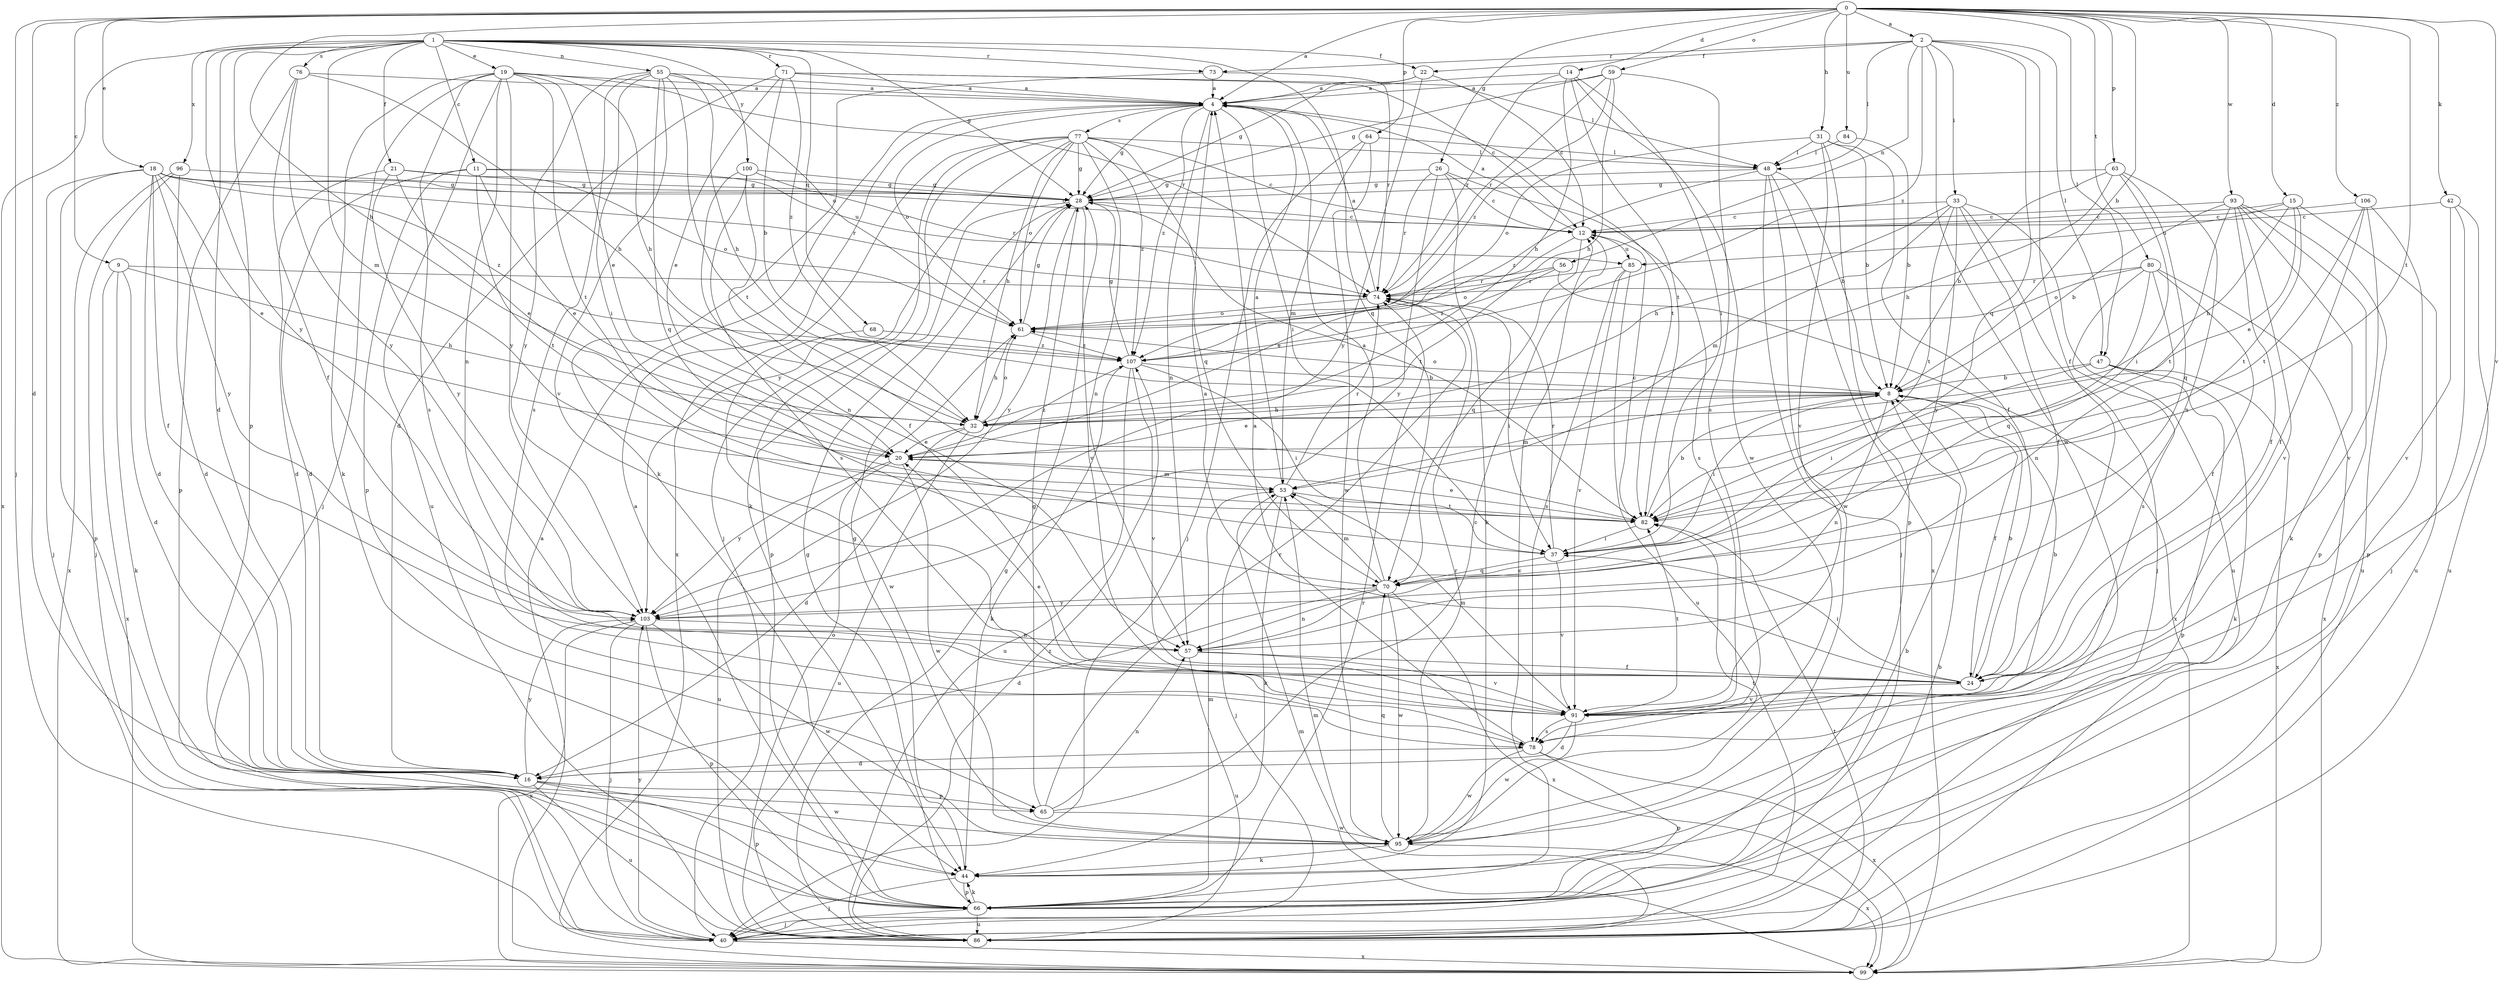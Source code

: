 strict digraph  {
0;
1;
2;
4;
8;
9;
11;
12;
14;
15;
16;
18;
19;
20;
21;
22;
24;
26;
28;
31;
32;
33;
37;
40;
42;
44;
47;
48;
53;
55;
56;
57;
59;
61;
63;
64;
65;
66;
68;
70;
71;
73;
74;
76;
77;
78;
80;
82;
84;
85;
86;
91;
93;
95;
96;
99;
100;
103;
106;
107;
0 -> 2  [label=a];
0 -> 4  [label=a];
0 -> 8  [label=b];
0 -> 9  [label=c];
0 -> 14  [label=d];
0 -> 15  [label=d];
0 -> 16  [label=d];
0 -> 18  [label=e];
0 -> 26  [label=g];
0 -> 31  [label=h];
0 -> 32  [label=h];
0 -> 40  [label=j];
0 -> 42  [label=k];
0 -> 47  [label=l];
0 -> 59  [label=o];
0 -> 63  [label=p];
0 -> 64  [label=p];
0 -> 80  [label=t];
0 -> 82  [label=t];
0 -> 84  [label=u];
0 -> 91  [label=v];
0 -> 93  [label=w];
0 -> 106  [label=z];
1 -> 11  [label=c];
1 -> 16  [label=d];
1 -> 19  [label=e];
1 -> 21  [label=f];
1 -> 22  [label=f];
1 -> 28  [label=g];
1 -> 53  [label=m];
1 -> 55  [label=n];
1 -> 65  [label=p];
1 -> 68  [label=q];
1 -> 70  [label=q];
1 -> 71  [label=r];
1 -> 73  [label=r];
1 -> 76  [label=s];
1 -> 96  [label=x];
1 -> 99  [label=x];
1 -> 100  [label=y];
1 -> 103  [label=y];
2 -> 22  [label=f];
2 -> 24  [label=f];
2 -> 33  [label=i];
2 -> 47  [label=l];
2 -> 48  [label=l];
2 -> 56  [label=n];
2 -> 70  [label=q];
2 -> 73  [label=r];
2 -> 95  [label=w];
2 -> 107  [label=z];
4 -> 28  [label=g];
4 -> 37  [label=i];
4 -> 57  [label=n];
4 -> 61  [label=o];
4 -> 77  [label=s];
4 -> 82  [label=t];
4 -> 107  [label=z];
8 -> 20  [label=e];
8 -> 24  [label=f];
8 -> 32  [label=h];
8 -> 37  [label=i];
8 -> 53  [label=m];
8 -> 57  [label=n];
8 -> 61  [label=o];
9 -> 16  [label=d];
9 -> 32  [label=h];
9 -> 44  [label=k];
9 -> 74  [label=r];
9 -> 99  [label=x];
11 -> 16  [label=d];
11 -> 20  [label=e];
11 -> 28  [label=g];
11 -> 65  [label=p];
11 -> 82  [label=t];
11 -> 85  [label=u];
12 -> 4  [label=a];
12 -> 20  [label=e];
12 -> 70  [label=q];
12 -> 85  [label=u];
14 -> 4  [label=a];
14 -> 32  [label=h];
14 -> 37  [label=i];
14 -> 74  [label=r];
14 -> 82  [label=t];
14 -> 95  [label=w];
15 -> 12  [label=c];
15 -> 20  [label=e];
15 -> 32  [label=h];
15 -> 82  [label=t];
15 -> 85  [label=u];
15 -> 86  [label=u];
16 -> 65  [label=p];
16 -> 66  [label=p];
16 -> 86  [label=u];
16 -> 95  [label=w];
16 -> 103  [label=y];
18 -> 12  [label=c];
18 -> 16  [label=d];
18 -> 20  [label=e];
18 -> 24  [label=f];
18 -> 28  [label=g];
18 -> 40  [label=j];
18 -> 66  [label=p];
18 -> 74  [label=r];
18 -> 103  [label=y];
18 -> 107  [label=z];
19 -> 4  [label=a];
19 -> 20  [label=e];
19 -> 32  [label=h];
19 -> 40  [label=j];
19 -> 44  [label=k];
19 -> 57  [label=n];
19 -> 74  [label=r];
19 -> 78  [label=s];
19 -> 82  [label=t];
19 -> 86  [label=u];
19 -> 103  [label=y];
20 -> 53  [label=m];
20 -> 86  [label=u];
20 -> 95  [label=w];
20 -> 103  [label=y];
20 -> 107  [label=z];
21 -> 16  [label=d];
21 -> 20  [label=e];
21 -> 28  [label=g];
21 -> 61  [label=o];
21 -> 103  [label=y];
22 -> 4  [label=a];
22 -> 12  [label=c];
22 -> 28  [label=g];
22 -> 103  [label=y];
24 -> 4  [label=a];
24 -> 8  [label=b];
24 -> 37  [label=i];
24 -> 91  [label=v];
26 -> 12  [label=c];
26 -> 28  [label=g];
26 -> 44  [label=k];
26 -> 74  [label=r];
26 -> 78  [label=s];
26 -> 103  [label=y];
28 -> 12  [label=c];
28 -> 66  [label=p];
28 -> 82  [label=t];
28 -> 91  [label=v];
28 -> 103  [label=y];
31 -> 8  [label=b];
31 -> 24  [label=f];
31 -> 48  [label=l];
31 -> 61  [label=o];
31 -> 66  [label=p];
31 -> 91  [label=v];
32 -> 16  [label=d];
32 -> 20  [label=e];
32 -> 61  [label=o];
32 -> 86  [label=u];
33 -> 12  [label=c];
33 -> 24  [label=f];
33 -> 32  [label=h];
33 -> 40  [label=j];
33 -> 53  [label=m];
33 -> 82  [label=t];
33 -> 86  [label=u];
33 -> 103  [label=y];
37 -> 70  [label=q];
37 -> 74  [label=r];
37 -> 91  [label=v];
40 -> 8  [label=b];
40 -> 99  [label=x];
40 -> 103  [label=y];
42 -> 12  [label=c];
42 -> 40  [label=j];
42 -> 86  [label=u];
42 -> 91  [label=v];
44 -> 28  [label=g];
44 -> 40  [label=j];
44 -> 66  [label=p];
47 -> 8  [label=b];
47 -> 37  [label=i];
47 -> 44  [label=k];
47 -> 66  [label=p];
47 -> 99  [label=x];
48 -> 8  [label=b];
48 -> 28  [label=g];
48 -> 40  [label=j];
48 -> 95  [label=w];
48 -> 99  [label=x];
48 -> 107  [label=z];
53 -> 4  [label=a];
53 -> 40  [label=j];
53 -> 44  [label=k];
53 -> 74  [label=r];
53 -> 82  [label=t];
55 -> 4  [label=a];
55 -> 32  [label=h];
55 -> 37  [label=i];
55 -> 61  [label=o];
55 -> 70  [label=q];
55 -> 78  [label=s];
55 -> 82  [label=t];
55 -> 91  [label=v];
55 -> 103  [label=y];
56 -> 61  [label=o];
56 -> 74  [label=r];
56 -> 99  [label=x];
56 -> 107  [label=z];
57 -> 24  [label=f];
57 -> 86  [label=u];
57 -> 91  [label=v];
59 -> 4  [label=a];
59 -> 28  [label=g];
59 -> 32  [label=h];
59 -> 74  [label=r];
59 -> 78  [label=s];
59 -> 107  [label=z];
61 -> 28  [label=g];
61 -> 32  [label=h];
61 -> 107  [label=z];
63 -> 8  [label=b];
63 -> 28  [label=g];
63 -> 32  [label=h];
63 -> 37  [label=i];
63 -> 57  [label=n];
63 -> 70  [label=q];
64 -> 40  [label=j];
64 -> 48  [label=l];
64 -> 53  [label=m];
64 -> 95  [label=w];
65 -> 12  [label=c];
65 -> 28  [label=g];
65 -> 57  [label=n];
65 -> 74  [label=r];
65 -> 95  [label=w];
66 -> 4  [label=a];
66 -> 8  [label=b];
66 -> 12  [label=c];
66 -> 28  [label=g];
66 -> 40  [label=j];
66 -> 44  [label=k];
66 -> 53  [label=m];
66 -> 74  [label=r];
66 -> 86  [label=u];
68 -> 95  [label=w];
68 -> 107  [label=z];
70 -> 4  [label=a];
70 -> 16  [label=d];
70 -> 53  [label=m];
70 -> 57  [label=n];
70 -> 95  [label=w];
70 -> 99  [label=x];
70 -> 103  [label=y];
71 -> 4  [label=a];
71 -> 8  [label=b];
71 -> 12  [label=c];
71 -> 16  [label=d];
71 -> 20  [label=e];
71 -> 48  [label=l];
71 -> 107  [label=z];
73 -> 4  [label=a];
73 -> 44  [label=k];
73 -> 74  [label=r];
74 -> 4  [label=a];
74 -> 37  [label=i];
74 -> 61  [label=o];
76 -> 4  [label=a];
76 -> 24  [label=f];
76 -> 32  [label=h];
76 -> 66  [label=p];
76 -> 103  [label=y];
77 -> 12  [label=c];
77 -> 28  [label=g];
77 -> 32  [label=h];
77 -> 40  [label=j];
77 -> 44  [label=k];
77 -> 48  [label=l];
77 -> 57  [label=n];
77 -> 61  [label=o];
77 -> 70  [label=q];
77 -> 99  [label=x];
77 -> 103  [label=y];
77 -> 107  [label=z];
78 -> 4  [label=a];
78 -> 16  [label=d];
78 -> 66  [label=p];
78 -> 95  [label=w];
78 -> 99  [label=x];
80 -> 24  [label=f];
80 -> 57  [label=n];
80 -> 61  [label=o];
80 -> 70  [label=q];
80 -> 74  [label=r];
80 -> 78  [label=s];
80 -> 99  [label=x];
82 -> 8  [label=b];
82 -> 12  [label=c];
82 -> 20  [label=e];
82 -> 37  [label=i];
84 -> 8  [label=b];
84 -> 48  [label=l];
85 -> 74  [label=r];
85 -> 78  [label=s];
85 -> 86  [label=u];
85 -> 91  [label=v];
86 -> 28  [label=g];
86 -> 53  [label=m];
86 -> 61  [label=o];
86 -> 82  [label=t];
86 -> 107  [label=z];
91 -> 8  [label=b];
91 -> 16  [label=d];
91 -> 20  [label=e];
91 -> 53  [label=m];
91 -> 78  [label=s];
91 -> 82  [label=t];
91 -> 95  [label=w];
93 -> 8  [label=b];
93 -> 12  [label=c];
93 -> 24  [label=f];
93 -> 44  [label=k];
93 -> 66  [label=p];
93 -> 82  [label=t];
93 -> 86  [label=u];
93 -> 91  [label=v];
95 -> 44  [label=k];
95 -> 70  [label=q];
95 -> 74  [label=r];
95 -> 82  [label=t];
95 -> 99  [label=x];
96 -> 16  [label=d];
96 -> 28  [label=g];
96 -> 40  [label=j];
96 -> 99  [label=x];
99 -> 4  [label=a];
99 -> 53  [label=m];
100 -> 24  [label=f];
100 -> 28  [label=g];
100 -> 57  [label=n];
100 -> 74  [label=r];
100 -> 78  [label=s];
103 -> 40  [label=j];
103 -> 57  [label=n];
103 -> 66  [label=p];
103 -> 95  [label=w];
103 -> 99  [label=x];
106 -> 12  [label=c];
106 -> 24  [label=f];
106 -> 66  [label=p];
106 -> 82  [label=t];
106 -> 91  [label=v];
107 -> 8  [label=b];
107 -> 28  [label=g];
107 -> 37  [label=i];
107 -> 44  [label=k];
107 -> 86  [label=u];
107 -> 91  [label=v];
}
